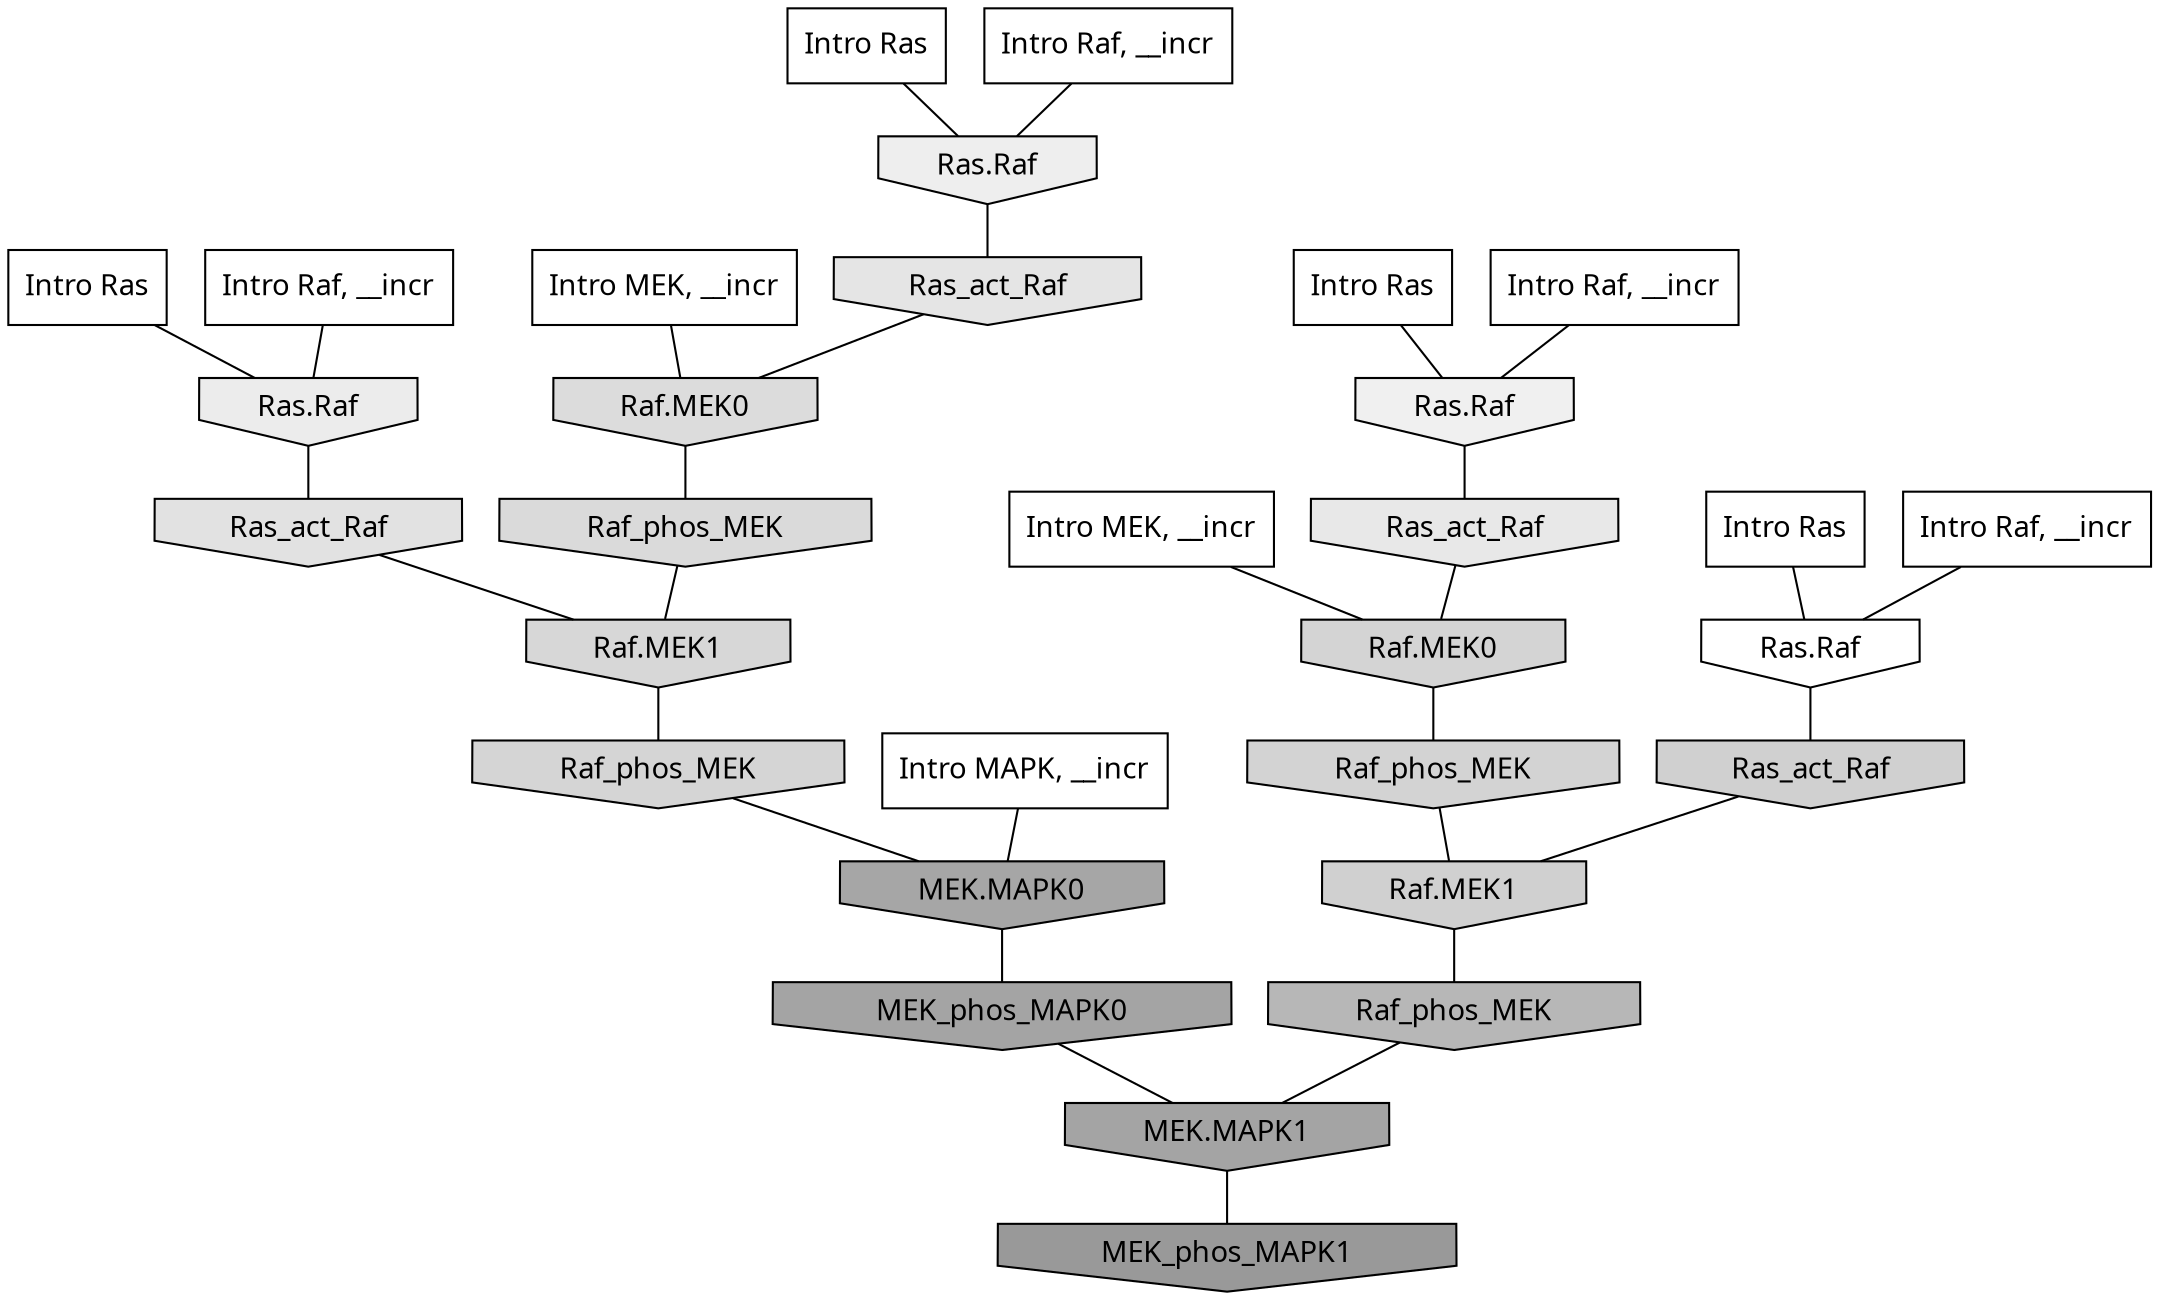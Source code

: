 digraph G{
  rankdir="TB";
  ranksep=0.30;
  node [fontname="CMU Serif"];
  edge [fontname="CMU Serif"];
  
  52 [label="Intro Ras", shape=rectangle, style=filled, fillcolor="0.000 0.000 1.000"]
  
  67 [label="Intro Ras", shape=rectangle, style=filled, fillcolor="0.000 0.000 1.000"]
  
  84 [label="Intro Ras", shape=rectangle, style=filled, fillcolor="0.000 0.000 1.000"]
  
  91 [label="Intro Ras", shape=rectangle, style=filled, fillcolor="0.000 0.000 1.000"]
  
  139 [label="Intro Raf, __incr", shape=rectangle, style=filled, fillcolor="0.000 0.000 1.000"]
  
  293 [label="Intro Raf, __incr", shape=rectangle, style=filled, fillcolor="0.000 0.000 1.000"]
  
  916 [label="Intro Raf, __incr", shape=rectangle, style=filled, fillcolor="0.000 0.000 1.000"]
  
  1059 [label="Intro Raf, __incr", shape=rectangle, style=filled, fillcolor="0.000 0.000 1.000"]
  
  1142 [label="Intro MEK, __incr", shape=rectangle, style=filled, fillcolor="0.000 0.000 1.000"]
  
  2019 [label="Intro MEK, __incr", shape=rectangle, style=filled, fillcolor="0.000 0.000 1.000"]
  
  2584 [label="Intro MAPK, __incr", shape=rectangle, style=filled, fillcolor="0.000 0.000 1.000"]
  
  3291 [label="Ras.Raf", shape=invhouse, style=filled, fillcolor="0.000 0.000 1.000"]
  
  3904 [label="Ras.Raf", shape=invhouse, style=filled, fillcolor="0.000 0.000 0.940"]
  
  4086 [label="Ras.Raf", shape=invhouse, style=filled, fillcolor="0.000 0.000 0.930"]
  
  4195 [label="Ras.Raf", shape=invhouse, style=filled, fillcolor="0.000 0.000 0.923"]
  
  4444 [label="Ras_act_Raf", shape=invhouse, style=filled, fillcolor="0.000 0.000 0.908"]
  
  4693 [label="Ras_act_Raf", shape=invhouse, style=filled, fillcolor="0.000 0.000 0.895"]
  
  4915 [label="Ras_act_Raf", shape=invhouse, style=filled, fillcolor="0.000 0.000 0.883"]
  
  5383 [label="Raf.MEK0", shape=invhouse, style=filled, fillcolor="0.000 0.000 0.860"]
  
  5488 [label="Raf_phos_MEK", shape=invhouse, style=filled, fillcolor="0.000 0.000 0.854"]
  
  5729 [label="Raf.MEK1", shape=invhouse, style=filled, fillcolor="0.000 0.000 0.841"]
  
  5896 [label="Raf_phos_MEK", shape=invhouse, style=filled, fillcolor="0.000 0.000 0.835"]
  
  5989 [label="Raf.MEK0", shape=invhouse, style=filled, fillcolor="0.000 0.000 0.830"]
  
  6097 [label="Raf_phos_MEK", shape=invhouse, style=filled, fillcolor="0.000 0.000 0.825"]
  
  6409 [label="Ras_act_Raf", shape=invhouse, style=filled, fillcolor="0.000 0.000 0.813"]
  
  6413 [label="Raf.MEK1", shape=invhouse, style=filled, fillcolor="0.000 0.000 0.813"]
  
  10277 [label="Raf_phos_MEK", shape=invhouse, style=filled, fillcolor="0.000 0.000 0.715"]
  
  14698 [label="MEK.MAPK0", shape=invhouse, style=filled, fillcolor="0.000 0.000 0.651"]
  
  15331 [label="MEK_phos_MAPK0", shape=invhouse, style=filled, fillcolor="0.000 0.000 0.642"]
  
  15350 [label="MEK.MAPK1", shape=invhouse, style=filled, fillcolor="0.000 0.000 0.642"]
  
  17365 [label="MEK_phos_MAPK1", shape=invhouse, style=filled, fillcolor="0.000 0.000 0.600"]
  
  
  15350 -> 17365 [dir=none, color="0.000 0.000 0.000"] 
  15331 -> 15350 [dir=none, color="0.000 0.000 0.000"] 
  14698 -> 15331 [dir=none, color="0.000 0.000 0.000"] 
  10277 -> 15350 [dir=none, color="0.000 0.000 0.000"] 
  6413 -> 10277 [dir=none, color="0.000 0.000 0.000"] 
  6409 -> 6413 [dir=none, color="0.000 0.000 0.000"] 
  6097 -> 6413 [dir=none, color="0.000 0.000 0.000"] 
  5989 -> 6097 [dir=none, color="0.000 0.000 0.000"] 
  5896 -> 14698 [dir=none, color="0.000 0.000 0.000"] 
  5729 -> 5896 [dir=none, color="0.000 0.000 0.000"] 
  5488 -> 5729 [dir=none, color="0.000 0.000 0.000"] 
  5383 -> 5488 [dir=none, color="0.000 0.000 0.000"] 
  4915 -> 5729 [dir=none, color="0.000 0.000 0.000"] 
  4693 -> 5383 [dir=none, color="0.000 0.000 0.000"] 
  4444 -> 5989 [dir=none, color="0.000 0.000 0.000"] 
  4195 -> 4915 [dir=none, color="0.000 0.000 0.000"] 
  4086 -> 4693 [dir=none, color="0.000 0.000 0.000"] 
  3904 -> 4444 [dir=none, color="0.000 0.000 0.000"] 
  3291 -> 6409 [dir=none, color="0.000 0.000 0.000"] 
  2584 -> 14698 [dir=none, color="0.000 0.000 0.000"] 
  2019 -> 5989 [dir=none, color="0.000 0.000 0.000"] 
  1142 -> 5383 [dir=none, color="0.000 0.000 0.000"] 
  1059 -> 3904 [dir=none, color="0.000 0.000 0.000"] 
  916 -> 4195 [dir=none, color="0.000 0.000 0.000"] 
  293 -> 3291 [dir=none, color="0.000 0.000 0.000"] 
  139 -> 4086 [dir=none, color="0.000 0.000 0.000"] 
  91 -> 3291 [dir=none, color="0.000 0.000 0.000"] 
  84 -> 3904 [dir=none, color="0.000 0.000 0.000"] 
  67 -> 4086 [dir=none, color="0.000 0.000 0.000"] 
  52 -> 4195 [dir=none, color="0.000 0.000 0.000"] 
  
  }

